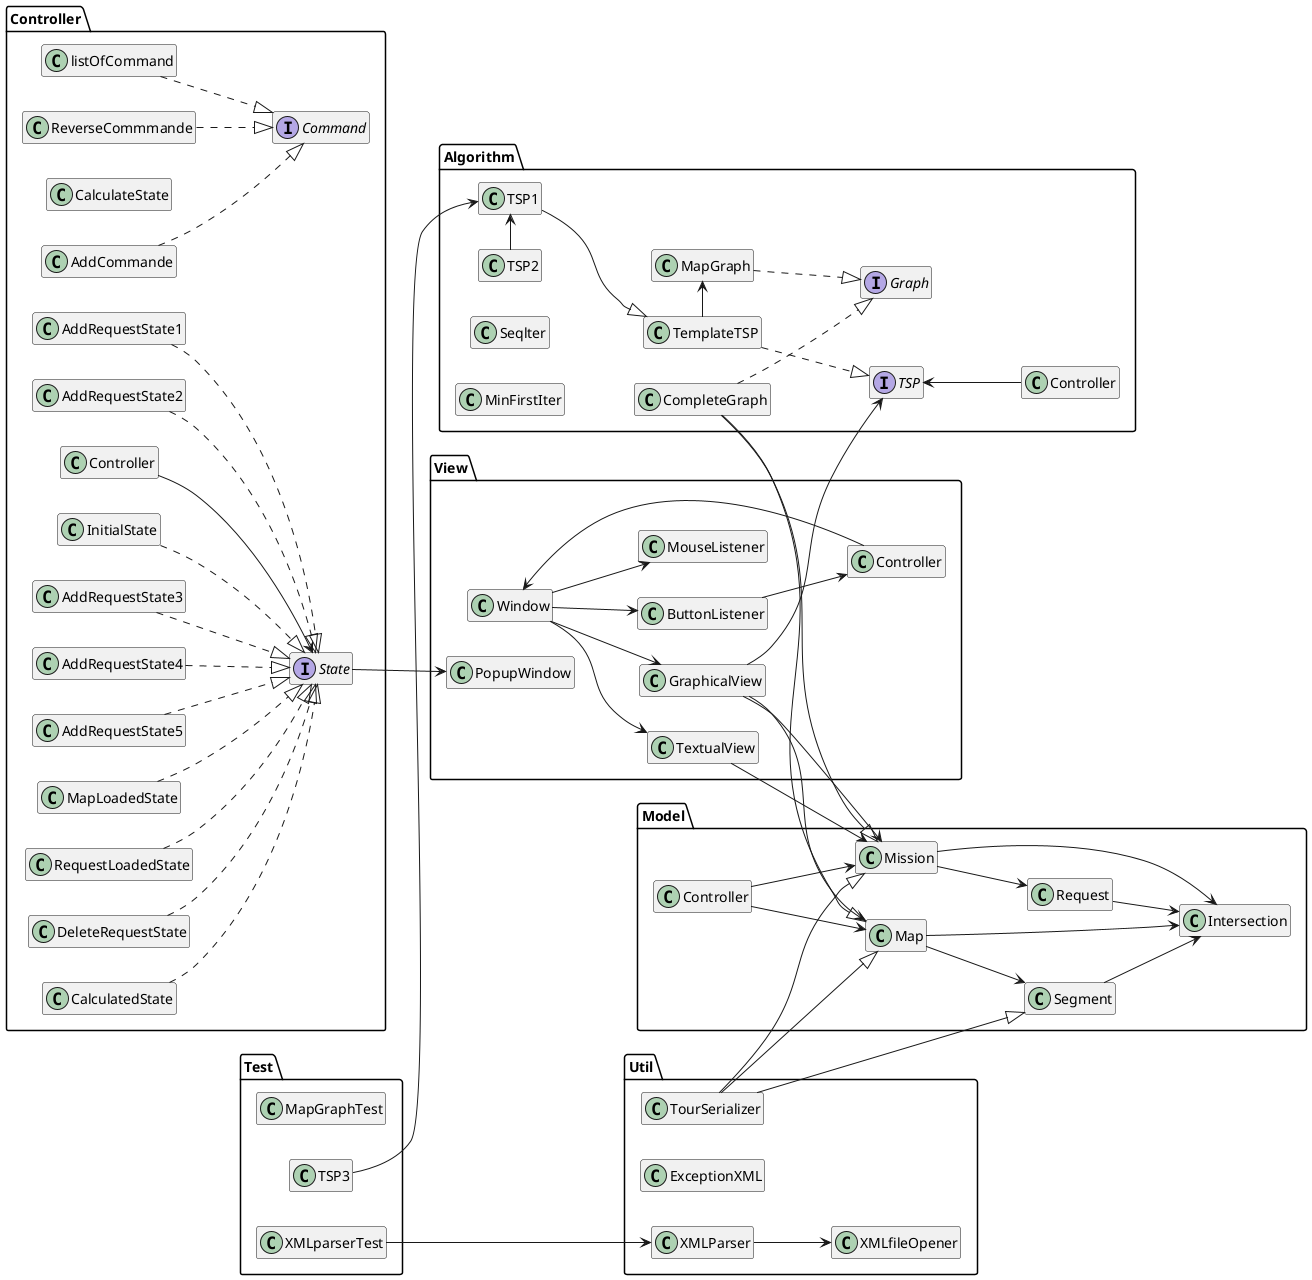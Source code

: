 @startuml

hide members
left to right direction
Package Controller{
    class Controller

    interface Command
    class InitialState
    class CalculateState
    class MapLoadedState
    class RequestLoadedState
    class listOfCommand
    class ReverseCommmande
    class AddCommande
    class DeleteRequestState

    interface State
    Controller --> State
    InitialState ..|> State
    CalculatedState ..|> State
    MapLoadedState ..|> State
    RequestLoadedState ..|> State
    AddRequestState1..|> State
    AddRequestState2..|> State
    AddRequestState3..|> State
    AddRequestState4..|> State
    AddRequestState5..|> State
    DeleteRequestState..|> State

    listOfCommand ..|> Command
    ReverseCommmande ..|> Command
    AddCommande ..|> Command
}
Package Util{
    class XMLParser
    class XMLfileOpener
    class ExceptionXML
    class TourSerializer


    XMLParser --> XMLfileOpener

}
Package Algorithm{
    interface TSP
    class TSP1
    class TSP2
    class TemplateTSP
    interface Graph
    class CompleteGraph
    class MapGraph
    class Seqlter
    class MinFirstIter


    TSP2 -> TSP1
    TemplateTSP -> MapGraph
    Controller -up-> TSP
    TSP1 --|> TemplateTSP
    TemplateTSP ..|> TSP
    CompleteGraph..|> Graph
    MapGraph..|> Graph

}
Package Model{
    class Intersection
    class Map
    class Mission
    class Request
    class Segment

    CompleteGraph --|> Mission
    CompleteGraph --|> Map

    TourSerializer --|> Map
    TourSerializer --|> Mission
    TourSerializer --|> Segment

    Map --> Intersection
    Map --> Segment
    Controller --> Map

    Controller --> Mission
    Mission --> Intersection
    Mission --> Request

    Request --> Intersection
    Segment --> Intersection

}
Package Test{
    class MapGraphTest
    class XMLparserTest
    class TSP3

    TSP3 --> TSP1
    XMLparserTest --> XMLParser
}
Package View{
    class Window
    class TextualView
    class GraphicalView
    class ButtonListener
    class MouseListener
    class PopupWindow

    State --> PopupWindow
    Controller --> Window
    Window --> TextualView
    Window --> GraphicalView
    Window --> ButtonListener
    Window --> MouseListener

    TextualView --> Mission

    GraphicalView --> Map
    GraphicalView --> Mission
    GraphicalView --> TSP

    ButtonListener --> Controller

}




@enduml
